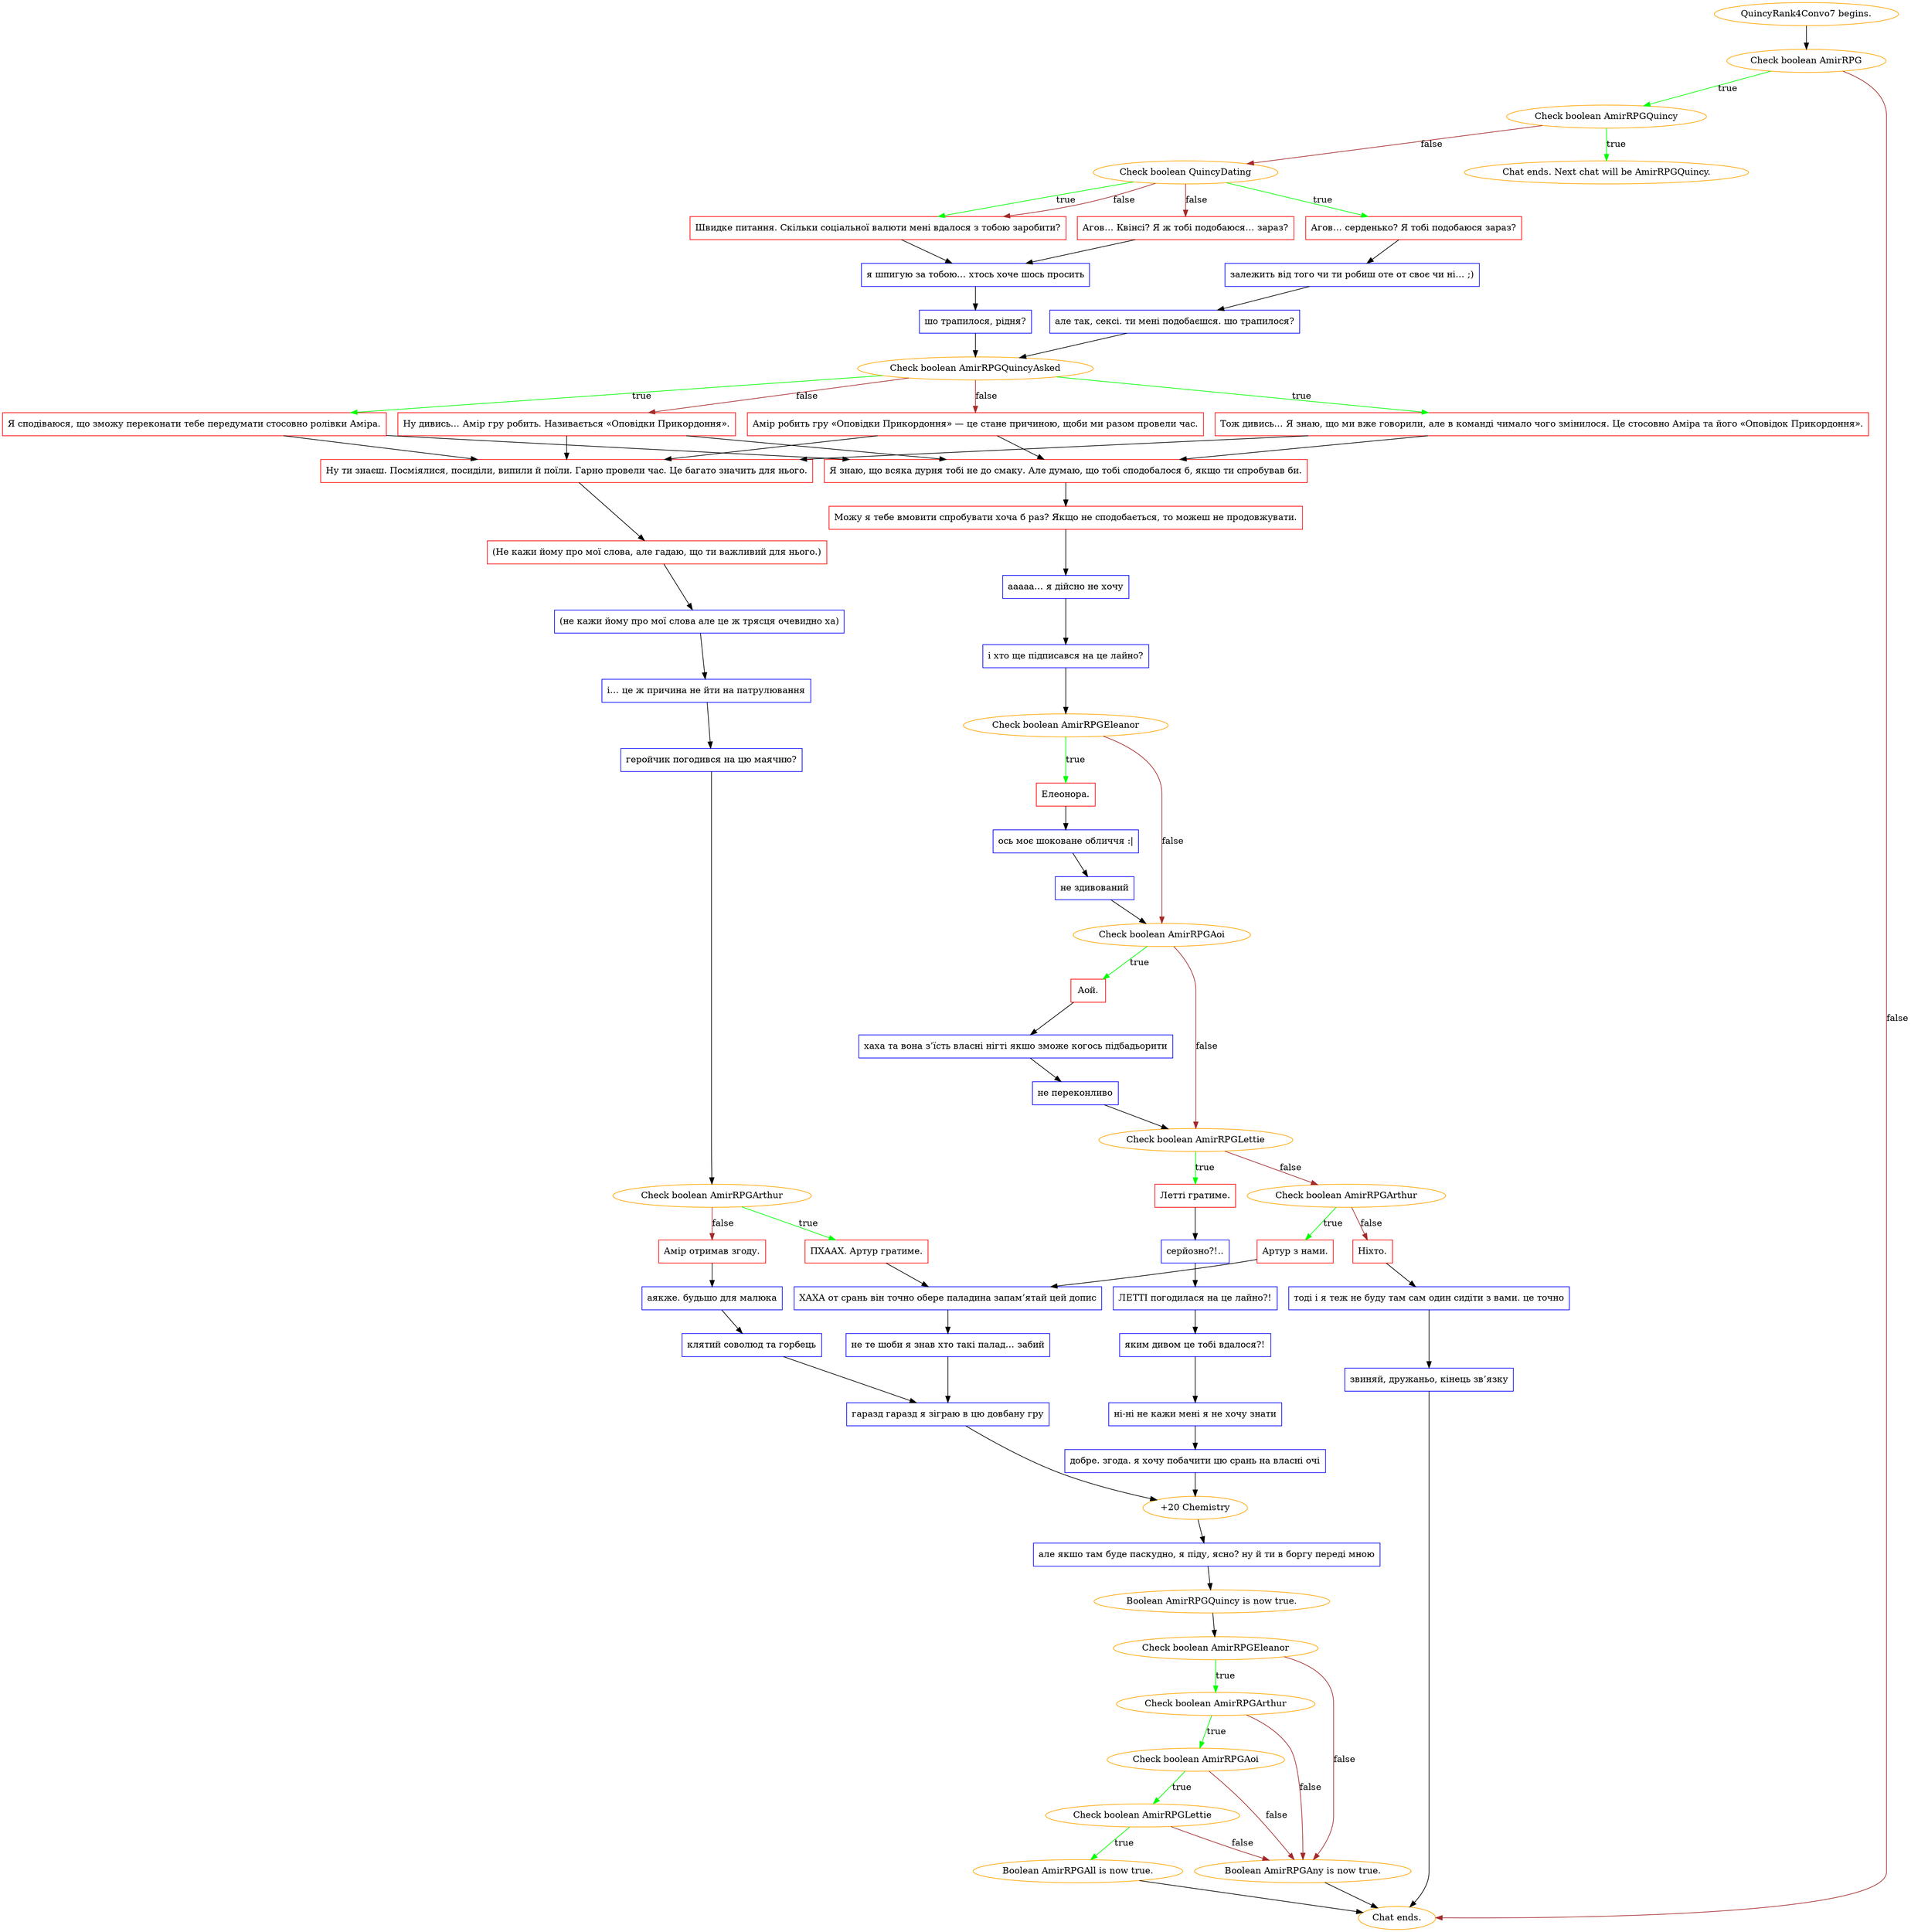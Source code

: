digraph {
	"QuincyRank4Convo7 begins." [color=orange];
		"QuincyRank4Convo7 begins." -> j1894892187;
	j1894892187 [label="Check boolean AmirRPG",color=orange];
		j1894892187 -> j1845729516 [label=true,color=green];
		j1894892187 -> "Chat ends." [label=false,color=brown];
	j1845729516 [label="Check boolean AmirRPGQuincy",color=orange];
		j1845729516 -> "Chat ends. Next chat will be AmirRPGQuincy." [label=true,color=green];
		j1845729516 -> j3190823774 [label=false,color=brown];
	"Chat ends." [color=orange];
	"Chat ends. Next chat will be AmirRPGQuincy." [color=orange];
	j3190823774 [label="Check boolean QuincyDating",color=orange];
		j3190823774 -> j2926714681 [label=true,color=green];
		j3190823774 -> j938580282 [label=true,color=green];
		j3190823774 -> j3486013127 [label=false,color=brown];
		j3190823774 -> j938580282 [label=false,color=brown];
	j2926714681 [label="Агов… серденько? Я тобі подобаюся зараз?",shape=box,color=red];
		j2926714681 -> j3491857563;
	j938580282 [label="Швидке питання. Скільки соціальної валюти мені вдалося з тобою заробити?",shape=box,color=red];
		j938580282 -> j2481973106;
	j3486013127 [label="Агов… Квінсі? Я ж тобі подобаюся… зараз?",shape=box,color=red];
		j3486013127 -> j2481973106;
	j3491857563 [label="залежить від того чи ти робиш оте от своє чи ні… ;)",shape=box,color=blue];
		j3491857563 -> j576645251;
	j2481973106 [label="я шпигую за тобою… хтось хоче шось просить",shape=box,color=blue];
		j2481973106 -> j3159763483;
	j576645251 [label="але так, сексі. ти мені подобаєшся. шо трапилося?",shape=box,color=blue];
		j576645251 -> j1357037147;
	j3159763483 [label="шо трапилося, рідня?",shape=box,color=blue];
		j3159763483 -> j1357037147;
	j1357037147 [label="Check boolean AmirRPGQuincyAsked",color=orange];
		j1357037147 -> j2569421443 [label=true,color=green];
		j1357037147 -> j1921772402 [label=true,color=green];
		j1357037147 -> j435242378 [label=false,color=brown];
		j1357037147 -> j3457415932 [label=false,color=brown];
	j2569421443 [label="Тож дивись… Я знаю, що ми вже говорили, але в команді чимало чого змінилося. Це стосовно Аміра та його «Оповідок Прикордоння».",shape=box,color=red];
		j2569421443 -> j2526842290;
		j2569421443 -> j4061714420;
	j1921772402 [label="Я сподіваюся, що зможу переконати тебе передумати стосовно ролівки Аміра.",shape=box,color=red];
		j1921772402 -> j2526842290;
		j1921772402 -> j4061714420;
	j435242378 [label="Ну дивись… Амір гру робить. Називається «Оповідки Прикордоння».",shape=box,color=red];
		j435242378 -> j2526842290;
		j435242378 -> j4061714420;
	j3457415932 [label="Амір робить гру «Оповідки Прикордоння» — це стане причиною, щоби ми разом провели час.",shape=box,color=red];
		j3457415932 -> j2526842290;
		j3457415932 -> j4061714420;
	j2526842290 [label="Я знаю, що всяка дурня тобі не до смаку. Але думаю, що тобі сподобалося б, якщо ти спробував би.",shape=box,color=red];
		j2526842290 -> j2604417130;
	j4061714420 [label="Ну ти знаєш. Посміялися, посиділи, випили й поїли. Гарно провели час. Це багато значить для нього.",shape=box,color=red];
		j4061714420 -> j3643879401;
	j2604417130 [label="Можу я тебе вмовити спробувати хоча б раз? Якщо не сподобається, то можеш не продовжувати.",shape=box,color=red];
		j2604417130 -> j1398159381;
	j3643879401 [label="(Не кажи йому про мої слова, але гадаю, що ти важливий для нього.)",shape=box,color=red];
		j3643879401 -> j1271047994;
	j1398159381 [label="ааааа… я дійсно не хочу",shape=box,color=blue];
		j1398159381 -> j1843286156;
	j1271047994 [label="(не кажи йому про мої слова але це ж трясця очевидно ха)",shape=box,color=blue];
		j1271047994 -> j1006208019;
	j1843286156 [label="і хто ще підписався на це лайно?",shape=box,color=blue];
		j1843286156 -> j3332088726;
	j1006208019 [label="і… це ж причина не йти на патрулювання",shape=box,color=blue];
		j1006208019 -> j2000561870;
	j3332088726 [label="Check boolean AmirRPGEleanor",color=orange];
		j3332088726 -> j3026541157 [label=true,color=green];
		j3332088726 -> j2586803196 [label=false,color=brown];
	j2000561870 [label="геройчик погодився на цю маячню?",shape=box,color=blue];
		j2000561870 -> j2796444917;
	j3026541157 [label="Елеонора.",shape=box,color=red];
		j3026541157 -> j4228963106;
	j2586803196 [label="Check boolean AmirRPGAoi",color=orange];
		j2586803196 -> j3771142290 [label=true,color=green];
		j2586803196 -> j249376932 [label=false,color=brown];
	j2796444917 [label="Check boolean AmirRPGArthur",color=orange];
		j2796444917 -> j2841263007 [label=true,color=green];
		j2796444917 -> j207295169 [label=false,color=brown];
	j4228963106 [label="ось моє шоковане обличчя :|",shape=box,color=blue];
		j4228963106 -> j3950740647;
	j3771142290 [label="Аой.",shape=box,color=red];
		j3771142290 -> j2005200718;
	j249376932 [label="Check boolean AmirRPGLettie",color=orange];
		j249376932 -> j468471423 [label=true,color=green];
		j249376932 -> j1159174553 [label=false,color=brown];
	j2841263007 [label="ПХААХ. Артур гратиме.",shape=box,color=red];
		j2841263007 -> j4288590321;
	j207295169 [label="Амір отримав згоду.",shape=box,color=red];
		j207295169 -> j3576180996;
	j3950740647 [label="не здивований",shape=box,color=blue];
		j3950740647 -> j2586803196;
	j2005200718 [label="хаха та вона з’їсть власні нігті якшо зможе когось підбадьорити",shape=box,color=blue];
		j2005200718 -> j1731850410;
	j468471423 [label="Летті гратиме.",shape=box,color=red];
		j468471423 -> j3340630423;
	j1159174553 [label="Check boolean AmirRPGArthur",color=orange];
		j1159174553 -> j1687684618 [label=true,color=green];
		j1159174553 -> j248043079 [label=false,color=brown];
	j4288590321 [label="ХАХА от срань він точно обере паладина запам’ятай цей допис",shape=box,color=blue];
		j4288590321 -> j2619885708;
	j3576180996 [label="аякже. будьшо для малюка",shape=box,color=blue];
		j3576180996 -> j267671216;
	j1731850410 [label="не переконливо",shape=box,color=blue];
		j1731850410 -> j249376932;
	j3340630423 [label="серйозно?!..",shape=box,color=blue];
		j3340630423 -> j2620636058;
	j1687684618 [label="Артур з нами.",shape=box,color=red];
		j1687684618 -> j4288590321;
	j248043079 [label="Ніхто.",shape=box,color=red];
		j248043079 -> j377820608;
	j2619885708 [label="не те шоби я знав хто такі палад… забий",shape=box,color=blue];
		j2619885708 -> j3561541067;
	j267671216 [label="клятий соволюд та горбець",shape=box,color=blue];
		j267671216 -> j3561541067;
	j2620636058 [label="ЛЕТТІ погодилася на це лайно?!",shape=box,color=blue];
		j2620636058 -> j1283579757;
	j377820608 [label="тоді і я теж не буду там сам один сидіти з вами. це точно",shape=box,color=blue];
		j377820608 -> j3357073211;
	j3561541067 [label="гаразд гаразд я зіграю в цю довбану гру",shape=box,color=blue];
		j3561541067 -> j766629335;
	j1283579757 [label="яким дивом це тобі вдалося?!",shape=box,color=blue];
		j1283579757 -> j1348226495;
	j3357073211 [label="звиняй, дружаньо, кінець зв’язку",shape=box,color=blue];
		j3357073211 -> "Chat ends.";
	j766629335 [label="+20 Chemistry",color=orange];
		j766629335 -> j31969294;
	j1348226495 [label="ні-ні не кажи мені я не хочу знати",shape=box,color=blue];
		j1348226495 -> j1567830745;
	j31969294 [label="але якшо там буде паскудно, я піду, ясно? ну й ти в боргу переді мною",shape=box,color=blue];
		j31969294 -> j2600890740;
	j1567830745 [label="добре. згода. я хочу побачити цю срань на власні очі",shape=box,color=blue];
		j1567830745 -> j766629335;
	j2600890740 [label="Boolean AmirRPGQuincy is now true.",color=orange];
		j2600890740 -> j3475450443;
	j3475450443 [label="Check boolean AmirRPGEleanor",color=orange];
		j3475450443 -> j1061158905 [label=true,color=green];
		j3475450443 -> j1992773596 [label=false,color=brown];
	j1061158905 [label="Check boolean AmirRPGArthur",color=orange];
		j1061158905 -> j173832842 [label=true,color=green];
		j1061158905 -> j1992773596 [label=false,color=brown];
	j1992773596 [label="Boolean AmirRPGAny is now true.",color=orange];
		j1992773596 -> "Chat ends.";
	j173832842 [label="Check boolean AmirRPGAoi",color=orange];
		j173832842 -> j530051719 [label=true,color=green];
		j173832842 -> j1992773596 [label=false,color=brown];
	j530051719 [label="Check boolean AmirRPGLettie",color=orange];
		j530051719 -> j2677000302 [label=true,color=green];
		j530051719 -> j1992773596 [label=false,color=brown];
	j2677000302 [label="Boolean AmirRPGAll is now true.",color=orange];
		j2677000302 -> "Chat ends.";
}